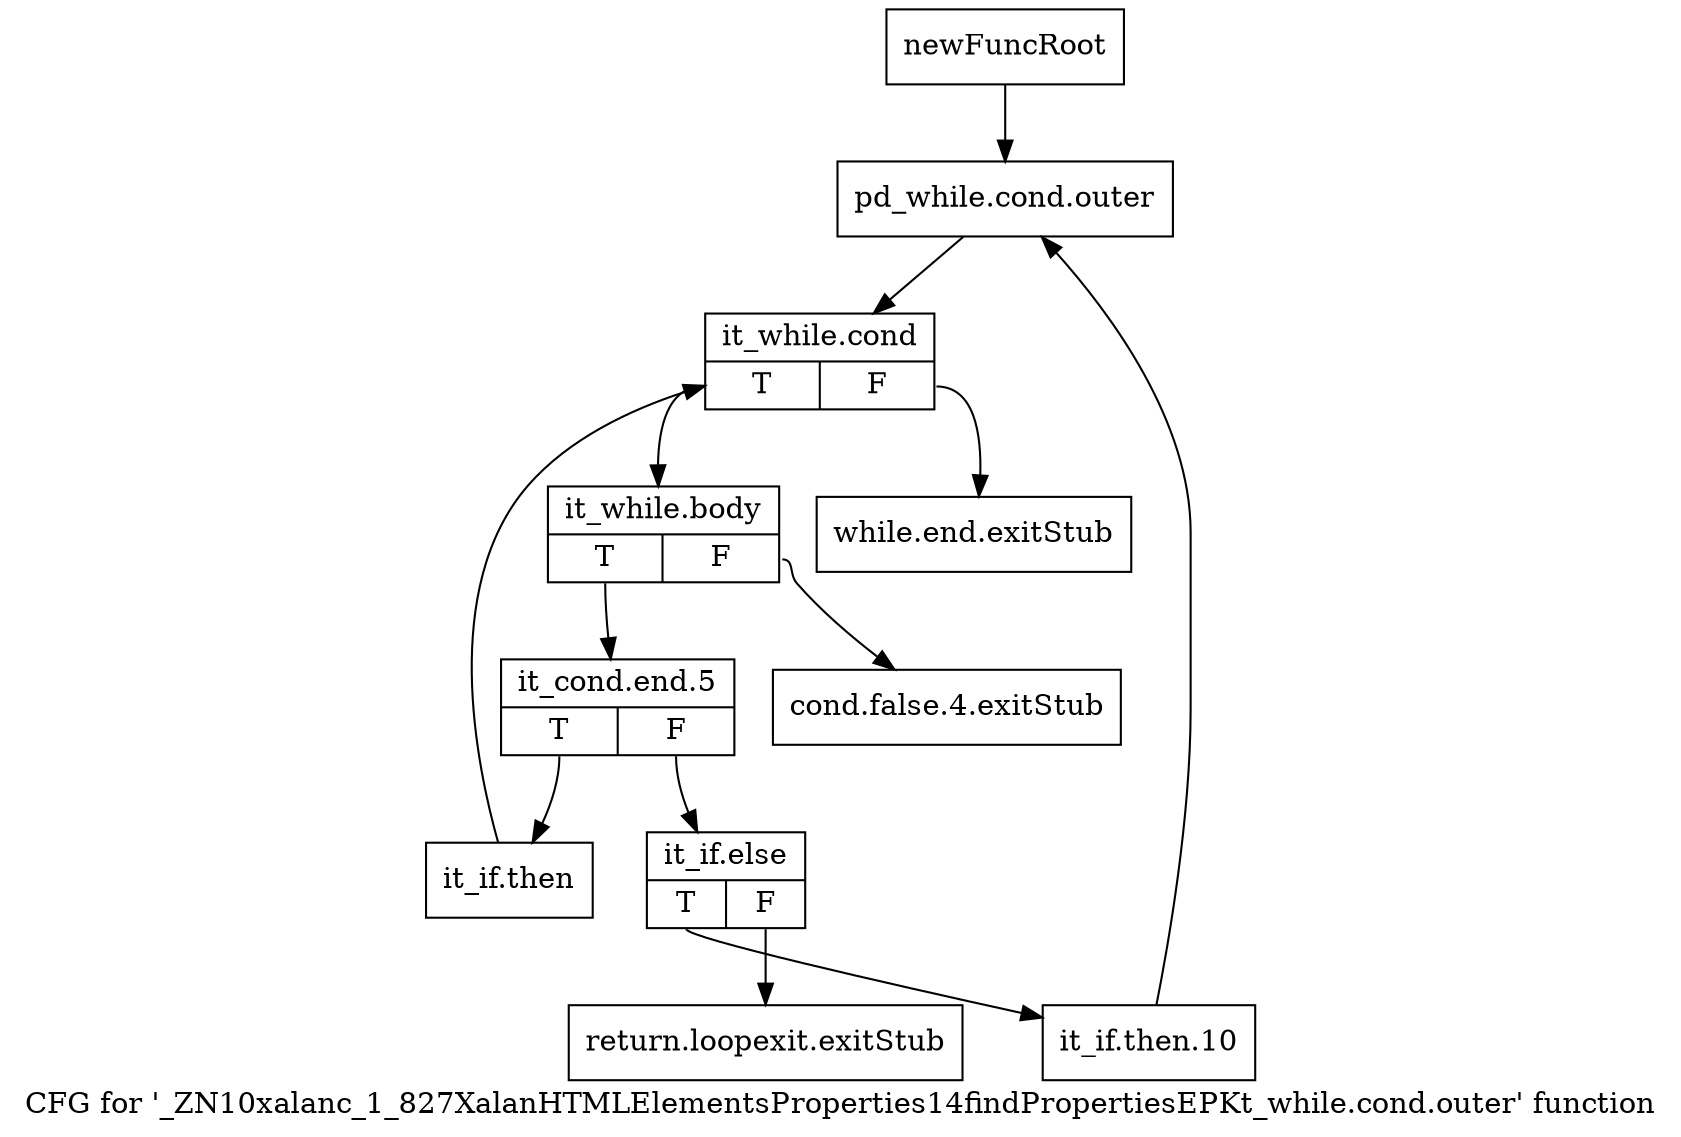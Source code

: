 digraph "CFG for '_ZN10xalanc_1_827XalanHTMLElementsProperties14findPropertiesEPKt_while.cond.outer' function" {
	label="CFG for '_ZN10xalanc_1_827XalanHTMLElementsProperties14findPropertiesEPKt_while.cond.outer' function";

	Node0x9dcbc50 [shape=record,label="{newFuncRoot}"];
	Node0x9dcbc50 -> Node0x9dcbd90;
	Node0x9dcbca0 [shape=record,label="{while.end.exitStub}"];
	Node0x9dcbcf0 [shape=record,label="{cond.false.4.exitStub}"];
	Node0x9dcbd40 [shape=record,label="{return.loopexit.exitStub}"];
	Node0x9dcbd90 [shape=record,label="{pd_while.cond.outer}"];
	Node0x9dcbd90 -> Node0x9dcbde0;
	Node0x9dcbde0 [shape=record,label="{it_while.cond|{<s0>T|<s1>F}}"];
	Node0x9dcbde0:s0 -> Node0x9dcbe30;
	Node0x9dcbde0:s1 -> Node0x9dcbca0;
	Node0x9dcbe30 [shape=record,label="{it_while.body|{<s0>T|<s1>F}}"];
	Node0x9dcbe30:s0 -> Node0x9dcbe80;
	Node0x9dcbe30:s1 -> Node0x9dcbcf0;
	Node0x9dcbe80 [shape=record,label="{it_cond.end.5|{<s0>T|<s1>F}}"];
	Node0x9dcbe80:s0 -> Node0x9dcbf70;
	Node0x9dcbe80:s1 -> Node0x9dcbed0;
	Node0x9dcbed0 [shape=record,label="{it_if.else|{<s0>T|<s1>F}}"];
	Node0x9dcbed0:s0 -> Node0x9dcbf20;
	Node0x9dcbed0:s1 -> Node0x9dcbd40;
	Node0x9dcbf20 [shape=record,label="{it_if.then.10}"];
	Node0x9dcbf20 -> Node0x9dcbd90;
	Node0x9dcbf70 [shape=record,label="{it_if.then}"];
	Node0x9dcbf70 -> Node0x9dcbde0;
}
